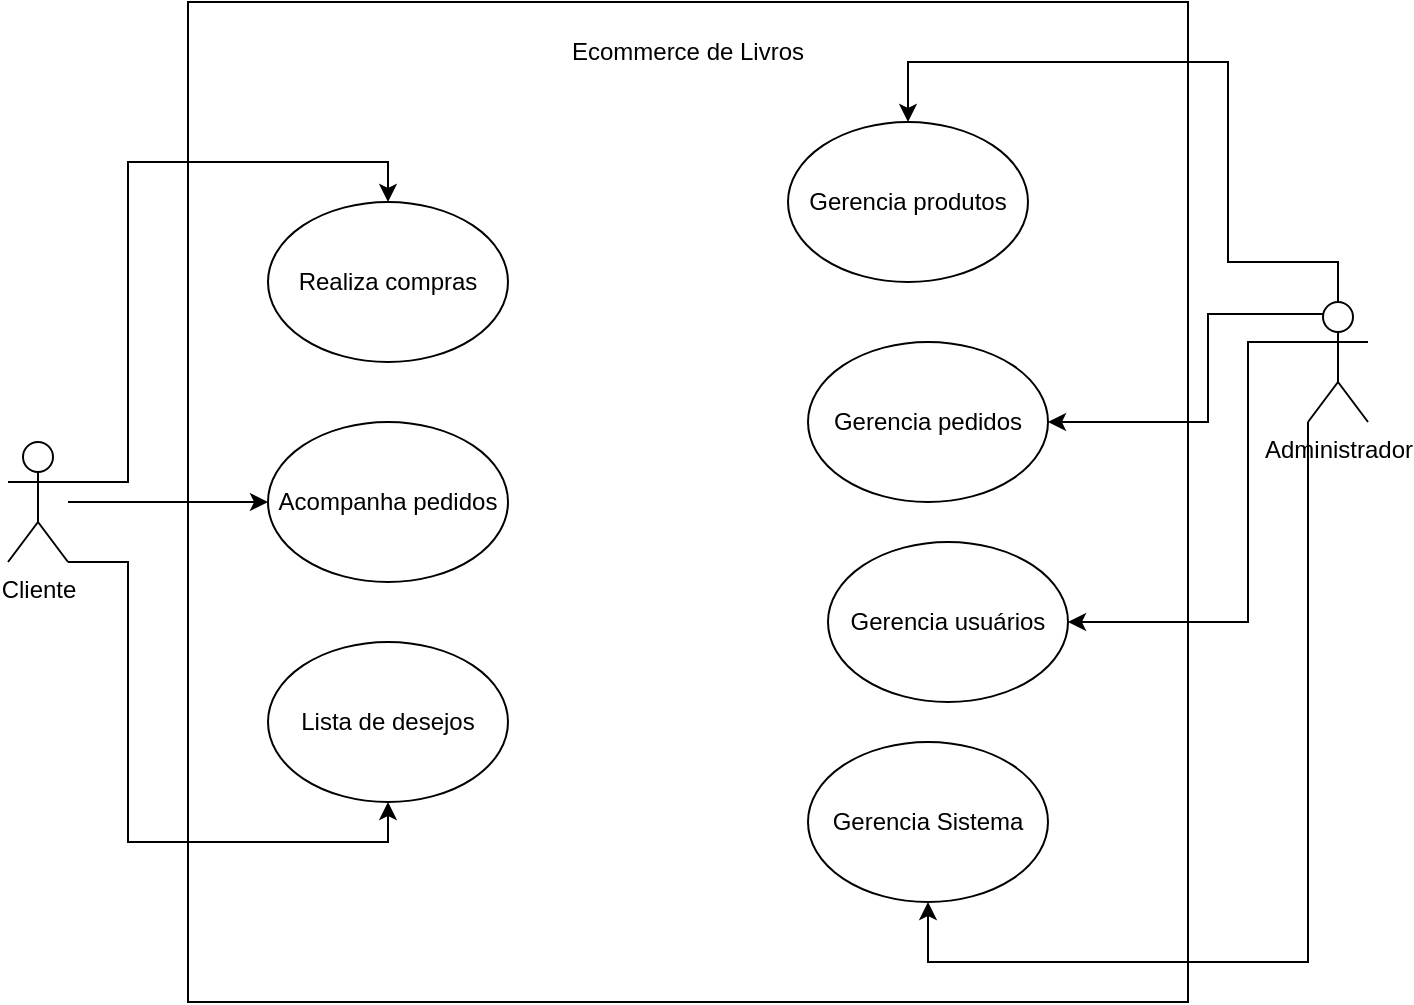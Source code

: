 <mxfile version="24.5.4" type="github">
  <diagram name="Page-1" id="c4acf3e9-155e-7222-9cf6-157b1a14988f">
    <mxGraphModel dx="1431" dy="764" grid="1" gridSize="10" guides="1" tooltips="1" connect="1" arrows="1" fold="1" page="1" pageScale="1" pageWidth="850" pageHeight="1100" background="none" math="0" shadow="0">
      <root>
        <mxCell id="0" />
        <mxCell id="1" parent="0" />
        <mxCell id="iu4aAi_LDzSxDZydw5G4-11" value="" style="whiteSpace=wrap;html=1;aspect=fixed;" vertex="1" parent="1">
          <mxGeometry x="200" y="100" width="500" height="500" as="geometry" />
        </mxCell>
        <mxCell id="iu4aAi_LDzSxDZydw5G4-15" value="" style="edgeStyle=orthogonalEdgeStyle;rounded=0;orthogonalLoop=1;jettySize=auto;html=1;" edge="1" parent="1" source="iu4aAi_LDzSxDZydw5G4-1" target="iu4aAi_LDzSxDZydw5G4-3">
          <mxGeometry relative="1" as="geometry" />
        </mxCell>
        <mxCell id="iu4aAi_LDzSxDZydw5G4-16" style="edgeStyle=orthogonalEdgeStyle;rounded=0;orthogonalLoop=1;jettySize=auto;html=1;exitX=1;exitY=0.333;exitDx=0;exitDy=0;exitPerimeter=0;entryX=0.5;entryY=0;entryDx=0;entryDy=0;" edge="1" parent="1" source="iu4aAi_LDzSxDZydw5G4-1" target="iu4aAi_LDzSxDZydw5G4-2">
          <mxGeometry relative="1" as="geometry">
            <Array as="points">
              <mxPoint x="170" y="340" />
              <mxPoint x="170" y="180" />
              <mxPoint x="300" y="180" />
            </Array>
          </mxGeometry>
        </mxCell>
        <mxCell id="iu4aAi_LDzSxDZydw5G4-17" style="edgeStyle=orthogonalEdgeStyle;rounded=0;orthogonalLoop=1;jettySize=auto;html=1;exitX=1;exitY=1;exitDx=0;exitDy=0;exitPerimeter=0;" edge="1" parent="1" source="iu4aAi_LDzSxDZydw5G4-1" target="iu4aAi_LDzSxDZydw5G4-4">
          <mxGeometry relative="1" as="geometry">
            <Array as="points">
              <mxPoint x="170" y="380" />
              <mxPoint x="170" y="520" />
              <mxPoint x="300" y="520" />
            </Array>
          </mxGeometry>
        </mxCell>
        <mxCell id="iu4aAi_LDzSxDZydw5G4-1" value="Cliente" style="shape=umlActor;verticalLabelPosition=bottom;verticalAlign=top;html=1;outlineConnect=0;" vertex="1" parent="1">
          <mxGeometry x="110" y="320" width="30" height="60" as="geometry" />
        </mxCell>
        <mxCell id="iu4aAi_LDzSxDZydw5G4-2" value="Realiza compras" style="ellipse;whiteSpace=wrap;html=1;" vertex="1" parent="1">
          <mxGeometry x="240" y="200" width="120" height="80" as="geometry" />
        </mxCell>
        <mxCell id="iu4aAi_LDzSxDZydw5G4-3" value="Acompanha pedidos" style="ellipse;whiteSpace=wrap;html=1;" vertex="1" parent="1">
          <mxGeometry x="240" y="310" width="120" height="80" as="geometry" />
        </mxCell>
        <mxCell id="iu4aAi_LDzSxDZydw5G4-4" value="Lista de desejos" style="ellipse;whiteSpace=wrap;html=1;" vertex="1" parent="1">
          <mxGeometry x="240" y="420" width="120" height="80" as="geometry" />
        </mxCell>
        <mxCell id="iu4aAi_LDzSxDZydw5G4-18" style="edgeStyle=orthogonalEdgeStyle;rounded=0;orthogonalLoop=1;jettySize=auto;html=1;exitX=0.5;exitY=0;exitDx=0;exitDy=0;exitPerimeter=0;" edge="1" parent="1" source="iu4aAi_LDzSxDZydw5G4-6" target="iu4aAi_LDzSxDZydw5G4-8">
          <mxGeometry relative="1" as="geometry">
            <Array as="points">
              <mxPoint x="775" y="230" />
              <mxPoint x="720" y="230" />
              <mxPoint x="720" y="130" />
              <mxPoint x="560" y="130" />
            </Array>
          </mxGeometry>
        </mxCell>
        <mxCell id="iu4aAi_LDzSxDZydw5G4-19" style="edgeStyle=orthogonalEdgeStyle;rounded=0;orthogonalLoop=1;jettySize=auto;html=1;exitX=0.25;exitY=0.1;exitDx=0;exitDy=0;exitPerimeter=0;" edge="1" parent="1" source="iu4aAi_LDzSxDZydw5G4-6" target="iu4aAi_LDzSxDZydw5G4-7">
          <mxGeometry relative="1" as="geometry">
            <Array as="points">
              <mxPoint x="710" y="256" />
              <mxPoint x="710" y="310" />
            </Array>
          </mxGeometry>
        </mxCell>
        <mxCell id="iu4aAi_LDzSxDZydw5G4-20" style="edgeStyle=orthogonalEdgeStyle;rounded=0;orthogonalLoop=1;jettySize=auto;html=1;exitX=0;exitY=0.333;exitDx=0;exitDy=0;exitPerimeter=0;entryX=1;entryY=0.5;entryDx=0;entryDy=0;" edge="1" parent="1" source="iu4aAi_LDzSxDZydw5G4-6" target="iu4aAi_LDzSxDZydw5G4-10">
          <mxGeometry relative="1" as="geometry">
            <Array as="points">
              <mxPoint x="730" y="270" />
              <mxPoint x="730" y="410" />
            </Array>
          </mxGeometry>
        </mxCell>
        <mxCell id="iu4aAi_LDzSxDZydw5G4-21" style="edgeStyle=orthogonalEdgeStyle;rounded=0;orthogonalLoop=1;jettySize=auto;html=1;exitX=0;exitY=1;exitDx=0;exitDy=0;exitPerimeter=0;" edge="1" parent="1" source="iu4aAi_LDzSxDZydw5G4-6" target="iu4aAi_LDzSxDZydw5G4-9">
          <mxGeometry relative="1" as="geometry">
            <Array as="points">
              <mxPoint x="760" y="580" />
              <mxPoint x="570" y="580" />
            </Array>
          </mxGeometry>
        </mxCell>
        <mxCell id="iu4aAi_LDzSxDZydw5G4-6" value="Administrador" style="shape=umlActor;verticalLabelPosition=bottom;verticalAlign=top;html=1;outlineConnect=0;" vertex="1" parent="1">
          <mxGeometry x="760" y="250" width="30" height="60" as="geometry" />
        </mxCell>
        <mxCell id="iu4aAi_LDzSxDZydw5G4-7" value="Gerencia pedidos" style="ellipse;whiteSpace=wrap;html=1;" vertex="1" parent="1">
          <mxGeometry x="510" y="270" width="120" height="80" as="geometry" />
        </mxCell>
        <mxCell id="iu4aAi_LDzSxDZydw5G4-8" value="Gerencia produtos" style="ellipse;whiteSpace=wrap;html=1;" vertex="1" parent="1">
          <mxGeometry x="500" y="160" width="120" height="80" as="geometry" />
        </mxCell>
        <mxCell id="iu4aAi_LDzSxDZydw5G4-9" value="Gerencia Sistema" style="ellipse;whiteSpace=wrap;html=1;" vertex="1" parent="1">
          <mxGeometry x="510" y="470" width="120" height="80" as="geometry" />
        </mxCell>
        <mxCell id="iu4aAi_LDzSxDZydw5G4-10" value="Gerencia usuários" style="ellipse;whiteSpace=wrap;html=1;" vertex="1" parent="1">
          <mxGeometry x="520" y="370" width="120" height="80" as="geometry" />
        </mxCell>
        <mxCell id="iu4aAi_LDzSxDZydw5G4-12" value="Ecommerce de Livros" style="text;html=1;align=center;verticalAlign=middle;whiteSpace=wrap;rounded=0;" vertex="1" parent="1">
          <mxGeometry x="380" y="110" width="140" height="30" as="geometry" />
        </mxCell>
      </root>
    </mxGraphModel>
  </diagram>
</mxfile>
